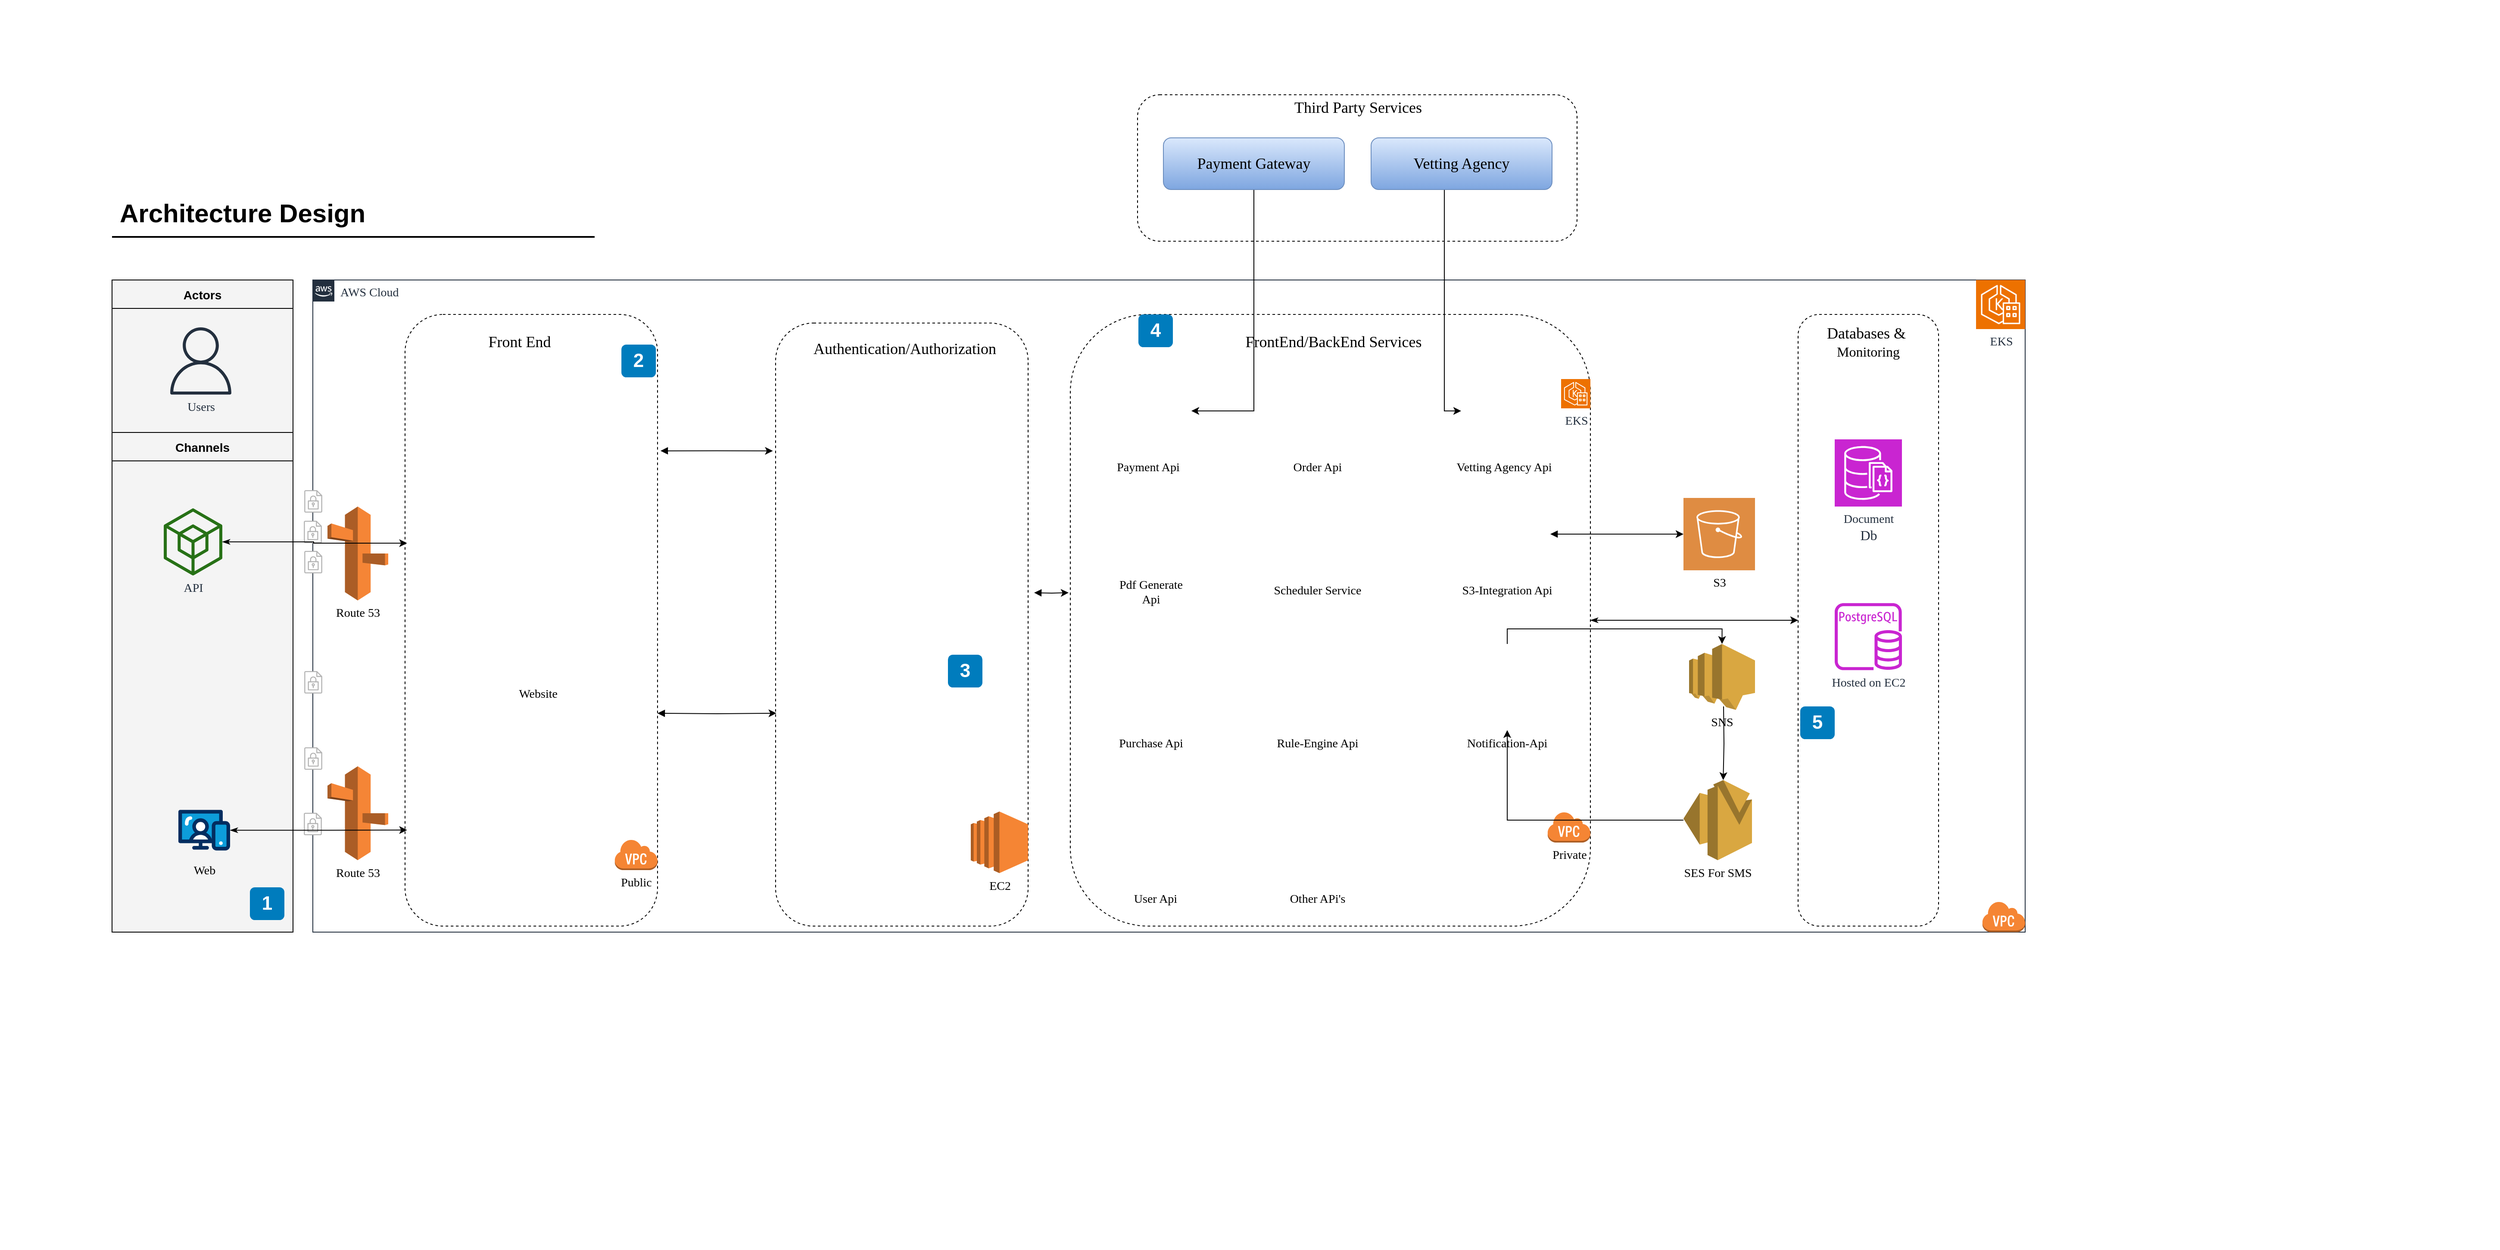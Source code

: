<mxfile version="24.6.5" type="github">
  <diagram id="Ht1M8jgEwFfnCIfOTk4-" name="Page-1">
    <mxGraphModel dx="1975" dy="1622" grid="1" gridSize="10" guides="1" tooltips="1" connect="1" arrows="1" fold="1" page="1" pageScale="1" pageWidth="827" pageHeight="1169" math="0" shadow="0">
      <root>
        <mxCell id="0" />
        <mxCell id="1" parent="0" />
        <mxCell id="jZVaUwOg5UY3L9NAnvdq-71" value="&lt;font style=&quot;font-size: 14px;&quot; face=&quot;Times New Roman&quot;&gt;AWS Cloud&lt;/font&gt;" style="points=[[0,0],[0.25,0],[0.5,0],[0.75,0],[1,0],[1,0.25],[1,0.5],[1,0.75],[1,1],[0.75,1],[0.5,1],[0.25,1],[0,1],[0,0.75],[0,0.5],[0,0.25]];outlineConnect=0;gradientColor=none;html=1;whiteSpace=wrap;fontSize=12;fontStyle=0;shape=mxgraph.aws4.group;grIcon=mxgraph.aws4.group_aws_cloud_alt;strokeColor=#232F3E;fillColor=none;verticalAlign=top;align=left;spacingLeft=30;fontColor=#232F3E;labelBackgroundColor=none;container=1;pointerEvents=0;collapsible=0;recursiveResize=0;strokeWidth=1;" parent="1" vertex="1">
          <mxGeometry x="263" y="125" width="1987" height="757" as="geometry" />
        </mxCell>
        <mxCell id="IMjDMDMF1OcJiBSf5i2Z-30" value="" style="rounded=1;whiteSpace=wrap;html=1;dashed=1;" parent="jZVaUwOg5UY3L9NAnvdq-71" vertex="1">
          <mxGeometry x="537" y="50" width="293" height="700" as="geometry" />
        </mxCell>
        <mxCell id="5_xD6uWkECXzV1sG89vk-12" style="edgeStyle=orthogonalEdgeStyle;rounded=0;orthogonalLoop=1;jettySize=auto;html=1;entryX=0;entryY=0.5;entryDx=0;entryDy=0;startArrow=classicThin;startFill=1;" parent="jZVaUwOg5UY3L9NAnvdq-71" source="ylPRggPQVk4RAqtWnenC-111" target="Qnpoebuc5BkSsdDRbeIA-15" edge="1">
          <mxGeometry relative="1" as="geometry" />
        </mxCell>
        <mxCell id="ylPRggPQVk4RAqtWnenC-111" value="" style="rounded=1;whiteSpace=wrap;html=1;dashed=1;" parent="jZVaUwOg5UY3L9NAnvdq-71" vertex="1">
          <mxGeometry x="879" y="40" width="603.5" height="710" as="geometry" />
        </mxCell>
        <mxCell id="ylPRggPQVk4RAqtWnenC-86" value="" style="rounded=1;whiteSpace=wrap;html=1;dashed=1;strokeWidth=1;" parent="jZVaUwOg5UY3L9NAnvdq-71" vertex="1">
          <mxGeometry x="107" y="40" width="293" height="710" as="geometry" />
        </mxCell>
        <mxCell id="ylPRggPQVk4RAqtWnenC-83" value="&lt;font style=&quot;font-size: 14px;&quot; face=&quot;Times New Roman&quot;&gt;EKS&lt;/font&gt;" style="sketch=0;points=[[0,0,0],[0.25,0,0],[0.5,0,0],[0.75,0,0],[1,0,0],[0,1,0],[0.25,1,0],[0.5,1,0],[0.75,1,0],[1,1,0],[0,0.25,0],[0,0.5,0],[0,0.75,0],[1,0.25,0],[1,0.5,0],[1,0.75,0]];outlineConnect=0;fontColor=#232F3E;fillColor=#ED7100;strokeColor=#ffffff;dashed=0;verticalLabelPosition=bottom;verticalAlign=top;align=center;html=1;fontSize=12;fontStyle=0;aspect=fixed;shape=mxgraph.aws4.resourceIcon;resIcon=mxgraph.aws4.eks_anywhere;" parent="jZVaUwOg5UY3L9NAnvdq-71" vertex="1">
          <mxGeometry x="1930" width="57" height="57" as="geometry" />
        </mxCell>
        <mxCell id="ylPRggPQVk4RAqtWnenC-88" value="&lt;font style=&quot;font-size: 18px;&quot; face=&quot;Times New Roman&quot;&gt;Front End&lt;/font&gt;" style="text;html=1;align=center;verticalAlign=middle;whiteSpace=wrap;rounded=0;" parent="jZVaUwOg5UY3L9NAnvdq-71" vertex="1">
          <mxGeometry x="187" y="57" width="106" height="30" as="geometry" />
        </mxCell>
        <mxCell id="ylPRggPQVk4RAqtWnenC-106" style="edgeStyle=orthogonalEdgeStyle;rounded=0;orthogonalLoop=1;jettySize=auto;html=1;startArrow=block;startFill=1;exitX=1.012;exitY=0.223;exitDx=0;exitDy=0;exitPerimeter=0;entryX=-0.011;entryY=0.212;entryDx=0;entryDy=0;entryPerimeter=0;" parent="jZVaUwOg5UY3L9NAnvdq-71" source="ylPRggPQVk4RAqtWnenC-86" target="IMjDMDMF1OcJiBSf5i2Z-30" edge="1">
          <mxGeometry relative="1" as="geometry">
            <mxPoint x="537" y="200" as="targetPoint" />
          </mxGeometry>
        </mxCell>
        <mxCell id="ylPRggPQVk4RAqtWnenC-89" value="Website" style="shape=image;verticalLabelPosition=bottom;labelBackgroundColor=default;verticalAlign=top;aspect=fixed;imageAspect=0;image=https://www.abrilliants.com/wp-content/uploads/2023/05/1631110818-logo-react-js.png;fontFamily=Times New Roman;fontSize=14;" parent="jZVaUwOg5UY3L9NAnvdq-71" vertex="1">
          <mxGeometry x="117.0" y="275" width="289.15" height="190" as="geometry" />
        </mxCell>
        <mxCell id="ylPRggPQVk4RAqtWnenC-136" style="edgeStyle=orthogonalEdgeStyle;rounded=0;orthogonalLoop=1;jettySize=auto;html=1;startArrow=block;startFill=1;" parent="jZVaUwOg5UY3L9NAnvdq-71" edge="1">
          <mxGeometry relative="1" as="geometry">
            <mxPoint x="877" y="363" as="targetPoint" />
            <mxPoint x="837" y="363" as="sourcePoint" />
          </mxGeometry>
        </mxCell>
        <mxCell id="ylPRggPQVk4RAqtWnenC-103" value="" style="shape=image;verticalLabelPosition=bottom;labelBackgroundColor=default;verticalAlign=top;aspect=fixed;imageAspect=0;image=https://files.readme.io/90e8647-KeyCloak-1.png;rotation=-90;" parent="jZVaUwOg5UY3L9NAnvdq-71" vertex="1">
          <mxGeometry x="447" y="290" width="503.56" height="145" as="geometry" />
        </mxCell>
        <mxCell id="ylPRggPQVk4RAqtWnenC-109" value="&lt;font style=&quot;font-size: 18px;&quot; face=&quot;Times New Roman&quot;&gt;Authentication/Authorization&lt;/font&gt;" style="text;html=1;align=center;verticalAlign=middle;whiteSpace=wrap;rounded=0;" parent="jZVaUwOg5UY3L9NAnvdq-71" vertex="1">
          <mxGeometry x="657" y="65" width="60" height="30" as="geometry" />
        </mxCell>
        <mxCell id="ylPRggPQVk4RAqtWnenC-112" value="&lt;font style=&quot;font-size: 18px;&quot; face=&quot;Times New Roman&quot;&gt;FrontEnd/BackEnd Services&lt;/font&gt;" style="text;html=1;align=center;verticalAlign=middle;whiteSpace=wrap;rounded=0;" parent="jZVaUwOg5UY3L9NAnvdq-71" vertex="1">
          <mxGeometry x="1073" y="57" width="223" height="30" as="geometry" />
        </mxCell>
        <mxCell id="ylPRggPQVk4RAqtWnenC-115" value="Payment Api" style="shape=image;verticalLabelPosition=bottom;labelBackgroundColor=default;verticalAlign=top;aspect=fixed;imageAspect=0;image=https://pbs.twimg.com/profile_images/1235868806079057921/fTL08u_H_400x400.png;fontFamily=Times New Roman;fontSize=14;" parent="jZVaUwOg5UY3L9NAnvdq-71" vertex="1">
          <mxGeometry x="919.5" y="102" width="100" height="100" as="geometry" />
        </mxCell>
        <mxCell id="ylPRggPQVk4RAqtWnenC-123" value="Order Api" style="shape=image;verticalLabelPosition=bottom;labelBackgroundColor=default;verticalAlign=top;aspect=fixed;imageAspect=0;image=https://pbs.twimg.com/profile_images/1235868806079057921/fTL08u_H_400x400.png;fontFamily=Times New Roman;fontSize=14;" parent="jZVaUwOg5UY3L9NAnvdq-71" vertex="1">
          <mxGeometry x="1116" y="102" width="100" height="100" as="geometry" />
        </mxCell>
        <mxCell id="ylPRggPQVk4RAqtWnenC-121" value="Vetting Agency Api" style="shape=image;verticalLabelPosition=bottom;labelBackgroundColor=default;verticalAlign=top;aspect=fixed;imageAspect=0;image=https://pbs.twimg.com/profile_images/1235868806079057921/fTL08u_H_400x400.png;fontFamily=Times New Roman;fontSize=14;" parent="jZVaUwOg5UY3L9NAnvdq-71" vertex="1">
          <mxGeometry x="1332.5" y="102" width="100" height="100" as="geometry" />
        </mxCell>
        <mxCell id="ylPRggPQVk4RAqtWnenC-120" value="Pdf Generate&#xa;Api" style="shape=image;verticalLabelPosition=bottom;labelBackgroundColor=default;verticalAlign=top;aspect=fixed;imageAspect=0;image=https://pbs.twimg.com/profile_images/1235868806079057921/fTL08u_H_400x400.png;fontFamily=Times New Roman;fontSize=14;" parent="jZVaUwOg5UY3L9NAnvdq-71" vertex="1">
          <mxGeometry x="926" y="245" width="93.5" height="93.5" as="geometry" />
        </mxCell>
        <mxCell id="IMjDMDMF1OcJiBSf5i2Z-39" style="edgeStyle=orthogonalEdgeStyle;rounded=0;orthogonalLoop=1;jettySize=auto;html=1;startArrow=block;startFill=1;" parent="jZVaUwOg5UY3L9NAnvdq-71" source="ylPRggPQVk4RAqtWnenC-118" target="IMjDMDMF1OcJiBSf5i2Z-33" edge="1">
          <mxGeometry relative="1" as="geometry" />
        </mxCell>
        <mxCell id="ylPRggPQVk4RAqtWnenC-118" value="S3-Integration Api" style="shape=image;verticalLabelPosition=bottom;labelBackgroundColor=default;verticalAlign=top;aspect=fixed;imageAspect=0;image=https://pbs.twimg.com/profile_images/1235868806079057921/fTL08u_H_400x400.png;fontFamily=Times New Roman;fontSize=14;" parent="jZVaUwOg5UY3L9NAnvdq-71" vertex="1">
          <mxGeometry x="1336" y="245" width="100" height="100" as="geometry" />
        </mxCell>
        <mxCell id="ylPRggPQVk4RAqtWnenC-126" value="Purchase Api" style="shape=image;verticalLabelPosition=bottom;labelBackgroundColor=default;verticalAlign=top;aspect=fixed;imageAspect=0;image=https://pbs.twimg.com/profile_images/1235868806079057921/fTL08u_H_400x400.png;fontFamily=Times New Roman;fontSize=14;" parent="jZVaUwOg5UY3L9NAnvdq-71" vertex="1">
          <mxGeometry x="922.75" y="422.5" width="100" height="100" as="geometry" />
        </mxCell>
        <mxCell id="ylPRggPQVk4RAqtWnenC-124" value="Rule-Engine Api" style="shape=image;verticalLabelPosition=bottom;labelBackgroundColor=default;verticalAlign=top;aspect=fixed;imageAspect=0;image=https://pbs.twimg.com/profile_images/1235868806079057921/fTL08u_H_400x400.png;fontFamily=Times New Roman;fontSize=14;" parent="jZVaUwOg5UY3L9NAnvdq-71" vertex="1">
          <mxGeometry x="1116" y="422.5" width="100" height="100" as="geometry" />
        </mxCell>
        <mxCell id="ylPRggPQVk4RAqtWnenC-128" value="Scheduler Service" style="shape=image;verticalLabelPosition=bottom;labelBackgroundColor=default;verticalAlign=top;aspect=fixed;imageAspect=0;image=https://pbs.twimg.com/profile_images/1235868806079057921/fTL08u_H_400x400.png;fontFamily=Times New Roman;fontSize=14;" parent="jZVaUwOg5UY3L9NAnvdq-71" vertex="1">
          <mxGeometry x="1116" y="245" width="100" height="100" as="geometry" />
        </mxCell>
        <mxCell id="ylPRggPQVk4RAqtWnenC-134" value="Other APi&#39;s" style="shape=image;verticalLabelPosition=bottom;labelBackgroundColor=default;verticalAlign=top;aspect=fixed;imageAspect=0;image=https://pbs.twimg.com/profile_images/1235868806079057921/fTL08u_H_400x400.png;fontFamily=Times New Roman;fontSize=14;" parent="jZVaUwOg5UY3L9NAnvdq-71" vertex="1">
          <mxGeometry x="1116" y="602.75" width="100" height="100" as="geometry" />
        </mxCell>
        <mxCell id="Qnpoebuc5BkSsdDRbeIA-15" value="" style="rounded=1;whiteSpace=wrap;html=1;dashed=1;" parent="jZVaUwOg5UY3L9NAnvdq-71" vertex="1">
          <mxGeometry x="1723.5" y="40" width="163" height="710" as="geometry" />
        </mxCell>
        <mxCell id="Qnpoebuc5BkSsdDRbeIA-16" value="&lt;font face=&quot;Times New Roman&quot; style=&quot;font-size: 18px;&quot;&gt;Databases&amp;nbsp;&lt;span style=&quot;background-color: initial;&quot;&gt;&amp;amp;&amp;nbsp;&lt;/span&gt;&lt;/font&gt;&lt;div&gt;&lt;span style=&quot;background-color: initial;&quot;&gt;&lt;font face=&quot;CHlkQAuAmhFNKeAgZXGK&quot; style=&quot;&quot; size=&quot;3&quot;&gt;Monitoring&lt;/font&gt;&lt;/span&gt;&lt;/div&gt;" style="text;html=1;align=center;verticalAlign=middle;whiteSpace=wrap;rounded=0;" parent="jZVaUwOg5UY3L9NAnvdq-71" vertex="1">
          <mxGeometry x="1710" y="57" width="190" height="30" as="geometry" />
        </mxCell>
        <mxCell id="Qnpoebuc5BkSsdDRbeIA-18" value="&lt;font style=&quot;font-size: 14px;&quot; face=&quot;Times New Roman&quot;&gt;Document&lt;/font&gt;&lt;div&gt;&lt;font size=&quot;3&quot; face=&quot;LqM_pRcODi-56d-U26VV&quot;&gt;Db&lt;/font&gt;&lt;/div&gt;" style="sketch=0;points=[[0,0,0],[0.25,0,0],[0.5,0,0],[0.75,0,0],[1,0,0],[0,1,0],[0.25,1,0],[0.5,1,0],[0.75,1,0],[1,1,0],[0,0.25,0],[0,0.5,0],[0,0.75,0],[1,0.25,0],[1,0.5,0],[1,0.75,0]];outlineConnect=0;fontColor=#232F3E;fillColor=#C925D1;strokeColor=#ffffff;dashed=0;verticalLabelPosition=bottom;verticalAlign=top;align=center;html=1;fontSize=12;fontStyle=0;aspect=fixed;shape=mxgraph.aws4.resourceIcon;resIcon=mxgraph.aws4.documentdb_with_mongodb_compatibility;" parent="jZVaUwOg5UY3L9NAnvdq-71" vertex="1">
          <mxGeometry x="1766" y="185" width="78" height="78" as="geometry" />
        </mxCell>
        <mxCell id="Qnpoebuc5BkSsdDRbeIA-20" value="&lt;font style=&quot;font-size: 14px;&quot; face=&quot;Times New Roman&quot;&gt;Hosted on EC2&lt;/font&gt;" style="sketch=0;outlineConnect=0;fontColor=#232F3E;gradientColor=none;fillColor=#C925D1;strokeColor=none;dashed=0;verticalLabelPosition=bottom;verticalAlign=top;align=center;html=1;fontSize=12;fontStyle=0;aspect=fixed;pointerEvents=1;shape=mxgraph.aws4.rds_postgresql_instance;" parent="jZVaUwOg5UY3L9NAnvdq-71" vertex="1">
          <mxGeometry x="1766" y="375" width="78" height="78" as="geometry" />
        </mxCell>
        <mxCell id="Qnpoebuc5BkSsdDRbeIA-23" value="" style="shape=image;verticalLabelPosition=bottom;labelBackgroundColor=default;verticalAlign=top;aspect=fixed;imageAspect=0;image=https://flowygo.com/wp-content/uploads/2021/12/ELK_stack.png;" parent="jZVaUwOg5UY3L9NAnvdq-71" vertex="1">
          <mxGeometry x="1746.5" y="553" width="132" height="132" as="geometry" />
        </mxCell>
        <mxCell id="ylPRggPQVk4RAqtWnenC-133" value="Notification-Api" style="shape=image;verticalLabelPosition=bottom;labelBackgroundColor=default;verticalAlign=top;aspect=fixed;imageAspect=0;image=https://pbs.twimg.com/profile_images/1235868806079057921/fTL08u_H_400x400.png;fontFamily=Times New Roman;fontSize=14;" parent="jZVaUwOg5UY3L9NAnvdq-71" vertex="1">
          <mxGeometry x="1336" y="422.5" width="100" height="100" as="geometry" />
        </mxCell>
        <mxCell id="IMjDMDMF1OcJiBSf5i2Z-10" value="" style="outlineConnect=0;dashed=0;verticalLabelPosition=bottom;verticalAlign=top;align=center;html=1;shape=mxgraph.aws3.virtual_private_cloud;fillColor=#F58534;gradientColor=none;" parent="jZVaUwOg5UY3L9NAnvdq-71" vertex="1">
          <mxGeometry x="1937" y="721" width="50" height="36" as="geometry" />
        </mxCell>
        <mxCell id="IMjDMDMF1OcJiBSf5i2Z-11" value="&lt;font style=&quot;font-size: 14px;&quot; face=&quot;Times New Roman&quot;&gt;EKS&lt;/font&gt;" style="sketch=0;points=[[0,0,0],[0.25,0,0],[0.5,0,0],[0.75,0,0],[1,0,0],[0,1,0],[0.25,1,0],[0.5,1,0],[0.75,1,0],[1,1,0],[0,0.25,0],[0,0.5,0],[0,0.75,0],[1,0.25,0],[1,0.5,0],[1,0.75,0]];outlineConnect=0;fontColor=#232F3E;fillColor=#ED7100;strokeColor=#ffffff;dashed=0;verticalLabelPosition=bottom;verticalAlign=top;align=center;html=1;fontSize=12;fontStyle=0;aspect=fixed;shape=mxgraph.aws4.resourceIcon;resIcon=mxgraph.aws4.eks_anywhere;" parent="jZVaUwOg5UY3L9NAnvdq-71" vertex="1">
          <mxGeometry x="1448.5" y="115" width="34" height="34" as="geometry" />
        </mxCell>
        <mxCell id="IMjDMDMF1OcJiBSf5i2Z-13" value="&lt;font style=&quot;font-size: 14px;&quot; face=&quot;Times New Roman&quot;&gt;Public&lt;/font&gt;" style="outlineConnect=0;dashed=0;verticalLabelPosition=bottom;verticalAlign=top;align=center;html=1;shape=mxgraph.aws3.virtual_private_cloud;fillColor=#F58534;gradientColor=none;" parent="jZVaUwOg5UY3L9NAnvdq-71" vertex="1">
          <mxGeometry x="350" y="649" width="50" height="36" as="geometry" />
        </mxCell>
        <mxCell id="IMjDMDMF1OcJiBSf5i2Z-14" value="&lt;font style=&quot;font-size: 14px;&quot; face=&quot;Times New Roman&quot;&gt;Private&lt;/font&gt;" style="outlineConnect=0;dashed=0;verticalLabelPosition=bottom;verticalAlign=top;align=center;html=1;shape=mxgraph.aws3.virtual_private_cloud;fillColor=#F58534;gradientColor=none;" parent="jZVaUwOg5UY3L9NAnvdq-71" vertex="1">
          <mxGeometry x="1432.5" y="617" width="50" height="36" as="geometry" />
        </mxCell>
        <mxCell id="IMjDMDMF1OcJiBSf5i2Z-15" value="2" style="rounded=1;whiteSpace=wrap;html=1;fillColor=#007CBD;strokeColor=none;fontColor=#FFFFFF;fontStyle=1;fontSize=22;labelBackgroundColor=none;" parent="jZVaUwOg5UY3L9NAnvdq-71" vertex="1">
          <mxGeometry x="358.08" y="75" width="40" height="38" as="geometry" />
        </mxCell>
        <mxCell id="IMjDMDMF1OcJiBSf5i2Z-16" value="3" style="rounded=1;whiteSpace=wrap;html=1;fillColor=#007CBD;strokeColor=none;fontColor=#FFFFFF;fontStyle=1;fontSize=22;labelBackgroundColor=none;" parent="jZVaUwOg5UY3L9NAnvdq-71" vertex="1">
          <mxGeometry x="737" y="435" width="40" height="38" as="geometry" />
        </mxCell>
        <mxCell id="IMjDMDMF1OcJiBSf5i2Z-17" value="4" style="rounded=1;whiteSpace=wrap;html=1;fillColor=#007CBD;strokeColor=none;fontColor=#FFFFFF;fontStyle=1;fontSize=22;labelBackgroundColor=none;" parent="jZVaUwOg5UY3L9NAnvdq-71" vertex="1">
          <mxGeometry x="958" y="40" width="40" height="38" as="geometry" />
        </mxCell>
        <mxCell id="IMjDMDMF1OcJiBSf5i2Z-19" value="5" style="rounded=1;whiteSpace=wrap;html=1;fillColor=#007CBD;strokeColor=none;fontColor=#FFFFFF;fontStyle=1;fontSize=22;labelBackgroundColor=none;" parent="jZVaUwOg5UY3L9NAnvdq-71" vertex="1">
          <mxGeometry x="1726" y="495" width="40" height="38" as="geometry" />
        </mxCell>
        <mxCell id="IMjDMDMF1OcJiBSf5i2Z-21" value="&lt;font style=&quot;font-size: 14px;&quot; face=&quot;Times New Roman&quot;&gt;SNS&lt;/font&gt;" style="outlineConnect=0;dashed=0;verticalLabelPosition=bottom;verticalAlign=top;align=center;html=1;shape=mxgraph.aws3.sns;fillColor=#D9A741;gradientColor=none;" parent="jZVaUwOg5UY3L9NAnvdq-71" vertex="1">
          <mxGeometry x="1597" y="422.5" width="76.5" height="76.5" as="geometry" />
        </mxCell>
        <mxCell id="IMjDMDMF1OcJiBSf5i2Z-27" style="edgeStyle=orthogonalEdgeStyle;rounded=0;orthogonalLoop=1;jettySize=auto;html=1;" parent="jZVaUwOg5UY3L9NAnvdq-71" source="IMjDMDMF1OcJiBSf5i2Z-22" target="ylPRggPQVk4RAqtWnenC-133" edge="1">
          <mxGeometry relative="1" as="geometry" />
        </mxCell>
        <mxCell id="IMjDMDMF1OcJiBSf5i2Z-22" value="&lt;font style=&quot;font-size: 14px;&quot; face=&quot;Times New Roman&quot;&gt;SES For SMS&lt;/font&gt;" style="outlineConnect=0;dashed=0;verticalLabelPosition=bottom;verticalAlign=top;align=center;html=1;shape=mxgraph.aws3.ses;fillColor=#D9A741;gradientColor=none;" parent="jZVaUwOg5UY3L9NAnvdq-71" vertex="1">
          <mxGeometry x="1590.5" y="580.5" width="79.5" height="93" as="geometry" />
        </mxCell>
        <mxCell id="IMjDMDMF1OcJiBSf5i2Z-25" style="edgeStyle=orthogonalEdgeStyle;rounded=0;orthogonalLoop=1;jettySize=auto;html=1;entryX=0.5;entryY=0;entryDx=0;entryDy=0;entryPerimeter=0;exitX=0.5;exitY=0;exitDx=0;exitDy=0;" parent="jZVaUwOg5UY3L9NAnvdq-71" source="ylPRggPQVk4RAqtWnenC-133" target="IMjDMDMF1OcJiBSf5i2Z-21" edge="1">
          <mxGeometry relative="1" as="geometry">
            <Array as="points">
              <mxPoint x="1386" y="405" />
              <mxPoint x="1635" y="405" />
            </Array>
          </mxGeometry>
        </mxCell>
        <mxCell id="IMjDMDMF1OcJiBSf5i2Z-31" value="&lt;font style=&quot;font-size: 14px;&quot; face=&quot;Times New Roman&quot;&gt;EC2&lt;/font&gt;" style="outlineConnect=0;dashed=0;verticalLabelPosition=bottom;verticalAlign=top;align=center;html=1;shape=mxgraph.aws3.ec2;fillColor=#F58534;gradientColor=none;" parent="jZVaUwOg5UY3L9NAnvdq-71" vertex="1">
          <mxGeometry x="763.5" y="617" width="66.5" height="71.5" as="geometry" />
        </mxCell>
        <mxCell id="IMjDMDMF1OcJiBSf5i2Z-33" value="&lt;font style=&quot;font-size: 14px;&quot; face=&quot;Times New Roman&quot;&gt;S3&lt;/font&gt;" style="sketch=0;pointerEvents=1;shadow=0;dashed=0;html=1;strokeColor=none;fillColor=#DF8C42;labelPosition=center;verticalLabelPosition=bottom;verticalAlign=top;align=center;outlineConnect=0;shape=mxgraph.veeam2.aws_s3;" parent="jZVaUwOg5UY3L9NAnvdq-71" vertex="1">
          <mxGeometry x="1590.5" y="253" width="83" height="84" as="geometry" />
        </mxCell>
        <mxCell id="cMik-zeGw30TggDrTdBn-1" value="&lt;font style=&quot;font-size: 14px;&quot; face=&quot;Times New Roman&quot;&gt;Route 53&lt;/font&gt;" style="outlineConnect=0;dashed=0;verticalLabelPosition=bottom;verticalAlign=top;align=center;html=1;shape=mxgraph.aws3.route_53;fillColor=#F58536;gradientColor=none;" parent="jZVaUwOg5UY3L9NAnvdq-71" vertex="1">
          <mxGeometry x="17" y="564.5" width="70.5" height="109" as="geometry" />
        </mxCell>
        <mxCell id="5_xD6uWkECXzV1sG89vk-7" style="edgeStyle=orthogonalEdgeStyle;rounded=0;orthogonalLoop=1;jettySize=auto;html=1;entryX=0.003;entryY=0.647;entryDx=0;entryDy=0;entryPerimeter=0;startArrow=block;startFill=1;exitX=1.012;exitY=0.223;exitDx=0;exitDy=0;exitPerimeter=0;" parent="jZVaUwOg5UY3L9NAnvdq-71" target="IMjDMDMF1OcJiBSf5i2Z-30" edge="1">
          <mxGeometry relative="1" as="geometry">
            <mxPoint x="400" y="503" as="sourcePoint" />
            <mxPoint x="619" y="505" as="targetPoint" />
          </mxGeometry>
        </mxCell>
        <mxCell id="5_xD6uWkECXzV1sG89vk-10" value="&lt;font style=&quot;font-size: 14px;&quot; face=&quot;Times New Roman&quot;&gt;Route 53&lt;/font&gt;" style="outlineConnect=0;dashed=0;verticalLabelPosition=bottom;verticalAlign=top;align=center;html=1;shape=mxgraph.aws3.route_53;fillColor=#F58536;gradientColor=none;" parent="jZVaUwOg5UY3L9NAnvdq-71" vertex="1">
          <mxGeometry x="17" y="263" width="70.5" height="109" as="geometry" />
        </mxCell>
        <mxCell id="J08mDbE87w5sPPloUHhq-1" style="edgeStyle=orthogonalEdgeStyle;rounded=0;orthogonalLoop=1;jettySize=auto;html=1;entryX=0.58;entryY=0;entryDx=0;entryDy=0;entryPerimeter=0;" edge="1" parent="jZVaUwOg5UY3L9NAnvdq-71" target="IMjDMDMF1OcJiBSf5i2Z-22">
          <mxGeometry relative="1" as="geometry">
            <mxPoint x="1637" y="495" as="sourcePoint" />
          </mxGeometry>
        </mxCell>
        <mxCell id="J08mDbE87w5sPPloUHhq-4" value="User Api" style="shape=image;verticalLabelPosition=bottom;labelBackgroundColor=default;verticalAlign=top;aspect=fixed;imageAspect=0;image=https://pbs.twimg.com/profile_images/1235868806079057921/fTL08u_H_400x400.png;fontFamily=Times New Roman;fontSize=14;" vertex="1" parent="jZVaUwOg5UY3L9NAnvdq-71">
          <mxGeometry x="928" y="602.75" width="100" height="100" as="geometry" />
        </mxCell>
        <mxCell id="-QjtrjUzRDEMRZ5MF8oH-47" value="Architecture Design" style="text;html=1;resizable=0;points=[];autosize=1;align=left;verticalAlign=top;spacingTop=-4;fontSize=30;fontStyle=1;labelBackgroundColor=none;" parent="1" vertex="1">
          <mxGeometry x="36.5" y="26.5" width="290" height="40" as="geometry" />
        </mxCell>
        <mxCell id="SCVMTBWpLvtzJIhz15lM-1" value="" style="line;strokeWidth=2;html=1;fontSize=14;labelBackgroundColor=none;" parent="1" vertex="1">
          <mxGeometry x="30" y="70" width="560" height="10" as="geometry" />
        </mxCell>
        <mxCell id="jZVaUwOg5UY3L9NAnvdq-59" value="Actors" style="swimlane;fontSize=14;align=center;swimlaneFillColor=#f4f4f4;fillColor=#f4f4f4;startSize=33;container=1;pointerEvents=0;collapsible=0;recursiveResize=0;" parent="1" vertex="1">
          <mxGeometry x="30" y="125" width="210" height="177" as="geometry" />
        </mxCell>
        <mxCell id="jZVaUwOg5UY3L9NAnvdq-60" value="&lt;font face=&quot;Times New Roman&quot;&gt;&lt;span style=&quot;font-size: 14px;&quot;&gt;Users&lt;/span&gt;&lt;/font&gt;" style="outlineConnect=0;fontColor=#232F3E;gradientColor=none;fillColor=#232F3E;strokeColor=none;dashed=0;verticalLabelPosition=bottom;verticalAlign=top;align=center;html=1;fontSize=12;fontStyle=0;aspect=fixed;pointerEvents=1;shape=mxgraph.aws4.user;labelBackgroundColor=none;" parent="jZVaUwOg5UY3L9NAnvdq-59" vertex="1">
          <mxGeometry x="64" y="55" width="78" height="78" as="geometry" />
        </mxCell>
        <mxCell id="jZVaUwOg5UY3L9NAnvdq-62" value="Channels" style="swimlane;fontSize=14;align=center;swimlaneFillColor=#f4f4f4;fillColor=#f4f4f4;startSize=33;container=1;pointerEvents=0;collapsible=0;recursiveResize=0;" parent="1" vertex="1">
          <mxGeometry x="30" y="302" width="210" height="580" as="geometry" />
        </mxCell>
        <mxCell id="jZVaUwOg5UY3L9NAnvdq-95" value="&lt;font style=&quot;font-size: 14px;&quot; face=&quot;Times New Roman&quot;&gt;API&lt;/font&gt;" style="outlineConnect=0;fontColor=#232F3E;gradientColor=none;fillColor=#277116;strokeColor=none;dashed=0;verticalLabelPosition=bottom;verticalAlign=top;align=center;html=1;fontSize=12;fontStyle=0;aspect=fixed;pointerEvents=1;shape=mxgraph.aws4.external_sdk;labelBackgroundColor=none;" parent="jZVaUwOg5UY3L9NAnvdq-62" vertex="1">
          <mxGeometry x="60" y="88" width="68" height="78" as="geometry" />
        </mxCell>
        <mxCell id="jZVaUwOg5UY3L9NAnvdq-101" value="1" style="rounded=1;whiteSpace=wrap;html=1;fillColor=#007CBD;strokeColor=none;fontColor=#FFFFFF;fontStyle=1;fontSize=22;labelBackgroundColor=none;" parent="jZVaUwOg5UY3L9NAnvdq-62" vertex="1">
          <mxGeometry x="160" y="528" width="40" height="38" as="geometry" />
        </mxCell>
        <mxCell id="ylPRggPQVk4RAqtWnenC-81" value="&lt;font style=&quot;font-size: 14px;&quot; face=&quot;Times New Roman&quot;&gt;Web&lt;/font&gt;" style="verticalLabelPosition=bottom;aspect=fixed;html=1;shape=mxgraph.salesforce.web;" parent="jZVaUwOg5UY3L9NAnvdq-62" vertex="1">
          <mxGeometry x="77" y="438" width="60" height="47.4" as="geometry" />
        </mxCell>
        <mxCell id="jZVaUwOg5UY3L9NAnvdq-163" value="" style="group" parent="1" vertex="1" connectable="0">
          <mxGeometry x="252.5" y="743.5" width="21" height="26" as="geometry" />
        </mxCell>
        <mxCell id="jZVaUwOg5UY3L9NAnvdq-162" value="" style="rounded=0;whiteSpace=wrap;html=1;labelBackgroundColor=#ffffff;fontSize=14;align=center;strokeColor=none;" parent="jZVaUwOg5UY3L9NAnvdq-163" vertex="1">
          <mxGeometry width="21" height="26" as="geometry" />
        </mxCell>
        <mxCell id="jZVaUwOg5UY3L9NAnvdq-161" value="" style="outlineConnect=0;fontColor=#232F3E;gradientColor=none;fillColor=#B3B3B3;strokeColor=none;dashed=0;verticalLabelPosition=bottom;verticalAlign=top;align=center;html=1;fontSize=12;fontStyle=0;aspect=fixed;pointerEvents=1;shape=mxgraph.aws4.encrypted_data;labelBackgroundColor=#ffffff;" parent="jZVaUwOg5UY3L9NAnvdq-163" vertex="1">
          <mxGeometry width="21" height="26" as="geometry" />
        </mxCell>
        <mxCell id="jZVaUwOg5UY3L9NAnvdq-164" value="" style="group" parent="1" vertex="1" connectable="0">
          <mxGeometry x="253.0" y="667.5" width="21" height="26" as="geometry" />
        </mxCell>
        <mxCell id="jZVaUwOg5UY3L9NAnvdq-165" value="" style="rounded=0;whiteSpace=wrap;html=1;labelBackgroundColor=#ffffff;fontSize=14;align=center;strokeColor=none;" parent="jZVaUwOg5UY3L9NAnvdq-164" vertex="1">
          <mxGeometry width="21" height="26" as="geometry" />
        </mxCell>
        <mxCell id="jZVaUwOg5UY3L9NAnvdq-166" value="" style="outlineConnect=0;fontColor=#232F3E;gradientColor=none;fillColor=#B3B3B3;strokeColor=none;dashed=0;verticalLabelPosition=bottom;verticalAlign=top;align=center;html=1;fontSize=12;fontStyle=0;aspect=fixed;pointerEvents=1;shape=mxgraph.aws4.encrypted_data;labelBackgroundColor=#ffffff;" parent="jZVaUwOg5UY3L9NAnvdq-164" vertex="1">
          <mxGeometry width="21" height="26" as="geometry" />
        </mxCell>
        <mxCell id="jZVaUwOg5UY3L9NAnvdq-167" value="" style="group" parent="1" vertex="1" connectable="0">
          <mxGeometry x="253.0" y="579" width="21" height="26" as="geometry" />
        </mxCell>
        <mxCell id="jZVaUwOg5UY3L9NAnvdq-168" value="" style="rounded=0;whiteSpace=wrap;html=1;labelBackgroundColor=#ffffff;fontSize=14;align=center;strokeColor=none;" parent="jZVaUwOg5UY3L9NAnvdq-167" vertex="1">
          <mxGeometry width="21" height="26" as="geometry" />
        </mxCell>
        <mxCell id="jZVaUwOg5UY3L9NAnvdq-169" value="" style="outlineConnect=0;fontColor=#232F3E;gradientColor=none;fillColor=#B3B3B3;strokeColor=none;dashed=0;verticalLabelPosition=bottom;verticalAlign=top;align=center;html=1;fontSize=12;fontStyle=0;aspect=fixed;pointerEvents=1;shape=mxgraph.aws4.encrypted_data;labelBackgroundColor=#ffffff;" parent="jZVaUwOg5UY3L9NAnvdq-167" vertex="1">
          <mxGeometry width="21" height="26" as="geometry" />
        </mxCell>
        <mxCell id="jZVaUwOg5UY3L9NAnvdq-170" value="" style="group" parent="1" vertex="1" connectable="0">
          <mxGeometry x="253.0" y="439.5" width="21" height="26" as="geometry" />
        </mxCell>
        <mxCell id="jZVaUwOg5UY3L9NAnvdq-171" value="" style="rounded=0;whiteSpace=wrap;html=1;labelBackgroundColor=#ffffff;fontSize=14;align=center;strokeColor=none;" parent="jZVaUwOg5UY3L9NAnvdq-170" vertex="1">
          <mxGeometry width="21" height="26" as="geometry" />
        </mxCell>
        <mxCell id="jZVaUwOg5UY3L9NAnvdq-172" value="" style="outlineConnect=0;fontColor=#232F3E;gradientColor=none;fillColor=#B3B3B3;strokeColor=none;dashed=0;verticalLabelPosition=bottom;verticalAlign=top;align=center;html=1;fontSize=12;fontStyle=0;aspect=fixed;pointerEvents=1;shape=mxgraph.aws4.encrypted_data;labelBackgroundColor=#ffffff;" parent="jZVaUwOg5UY3L9NAnvdq-170" vertex="1">
          <mxGeometry width="21" height="26" as="geometry" />
        </mxCell>
        <mxCell id="jZVaUwOg5UY3L9NAnvdq-173" value="" style="group" parent="1" vertex="1" connectable="0">
          <mxGeometry x="252.5" y="404.5" width="21" height="26" as="geometry" />
        </mxCell>
        <mxCell id="jZVaUwOg5UY3L9NAnvdq-174" value="" style="rounded=0;whiteSpace=wrap;html=1;labelBackgroundColor=#ffffff;fontSize=14;align=center;strokeColor=none;" parent="jZVaUwOg5UY3L9NAnvdq-173" vertex="1">
          <mxGeometry width="21" height="26" as="geometry" />
        </mxCell>
        <mxCell id="jZVaUwOg5UY3L9NAnvdq-175" value="" style="outlineConnect=0;fontColor=#232F3E;gradientColor=none;fillColor=#B3B3B3;strokeColor=none;dashed=0;verticalLabelPosition=bottom;verticalAlign=top;align=center;html=1;fontSize=12;fontStyle=0;aspect=fixed;pointerEvents=1;shape=mxgraph.aws4.encrypted_data;labelBackgroundColor=#ffffff;" parent="jZVaUwOg5UY3L9NAnvdq-173" vertex="1">
          <mxGeometry width="21" height="26" as="geometry" />
        </mxCell>
        <mxCell id="jZVaUwOg5UY3L9NAnvdq-176" value="" style="group" parent="1" vertex="1" connectable="0">
          <mxGeometry x="253.0" y="369" width="21" height="26" as="geometry" />
        </mxCell>
        <mxCell id="jZVaUwOg5UY3L9NAnvdq-177" value="" style="rounded=0;whiteSpace=wrap;html=1;labelBackgroundColor=#ffffff;fontSize=14;align=center;strokeColor=none;" parent="jZVaUwOg5UY3L9NAnvdq-176" vertex="1">
          <mxGeometry width="21" height="26" as="geometry" />
        </mxCell>
        <mxCell id="jZVaUwOg5UY3L9NAnvdq-178" value="" style="outlineConnect=0;fontColor=#232F3E;gradientColor=none;fillColor=#B3B3B3;strokeColor=none;dashed=0;verticalLabelPosition=bottom;verticalAlign=top;align=center;html=1;fontSize=12;fontStyle=0;aspect=fixed;pointerEvents=1;shape=mxgraph.aws4.encrypted_data;labelBackgroundColor=#ffffff;" parent="jZVaUwOg5UY3L9NAnvdq-176" vertex="1">
          <mxGeometry width="21" height="26" as="geometry" />
        </mxCell>
        <mxCell id="cMik-zeGw30TggDrTdBn-8" value="&amp;nbsp;&amp;nbsp;" style="text;html=1;align=center;verticalAlign=middle;whiteSpace=wrap;rounded=0;" parent="1" vertex="1">
          <mxGeometry x="1670" y="-200" width="60" height="30" as="geometry" />
        </mxCell>
        <mxCell id="cMik-zeGw30TggDrTdBn-9" value="&amp;nbsp;&amp;nbsp;" style="text;html=1;align=center;verticalAlign=middle;whiteSpace=wrap;rounded=0;" parent="1" vertex="1">
          <mxGeometry x="1641" y="1100" width="60" height="30" as="geometry" />
        </mxCell>
        <mxCell id="cMik-zeGw30TggDrTdBn-10" value="&amp;nbsp;&amp;nbsp;" style="text;html=1;align=center;verticalAlign=middle;whiteSpace=wrap;rounded=0;" parent="1" vertex="1">
          <mxGeometry x="2740" y="628" width="60" height="30" as="geometry" />
        </mxCell>
        <mxCell id="cMik-zeGw30TggDrTdBn-11" value="&amp;nbsp;&amp;nbsp;" style="text;html=1;align=center;verticalAlign=middle;whiteSpace=wrap;rounded=0;" parent="1" vertex="1">
          <mxGeometry x="-100" y="598" width="60" height="30" as="geometry" />
        </mxCell>
        <mxCell id="tzuz4KldsAJs12SHbYPI-1" value="&amp;nbsp;&amp;nbsp;" style="text;html=1;align=center;verticalAlign=middle;whiteSpace=wrap;rounded=0;" parent="1" vertex="1">
          <mxGeometry x="487" y="1220" width="60" height="30" as="geometry" />
        </mxCell>
        <mxCell id="tzuz4KldsAJs12SHbYPI-2" value="&amp;nbsp;&amp;nbsp;" style="text;html=1;align=center;verticalAlign=middle;whiteSpace=wrap;rounded=0;" parent="1" vertex="1">
          <mxGeometry x="1670" y="1220" width="60" height="30" as="geometry" />
        </mxCell>
        <mxCell id="5_xD6uWkECXzV1sG89vk-2" value="" style="rounded=1;whiteSpace=wrap;html=1;dashed=1;" parent="1" vertex="1">
          <mxGeometry x="1220" y="-90" width="510" height="170" as="geometry" />
        </mxCell>
        <mxCell id="J08mDbE87w5sPPloUHhq-2" style="edgeStyle=orthogonalEdgeStyle;rounded=0;orthogonalLoop=1;jettySize=auto;html=1;entryX=0.008;entryY=0.843;entryDx=0;entryDy=0;entryPerimeter=0;startArrow=classicThin;startFill=1;" edge="1" parent="1" source="ylPRggPQVk4RAqtWnenC-81" target="ylPRggPQVk4RAqtWnenC-86">
          <mxGeometry relative="1" as="geometry" />
        </mxCell>
        <mxCell id="J08mDbE87w5sPPloUHhq-3" style="edgeStyle=orthogonalEdgeStyle;rounded=0;orthogonalLoop=1;jettySize=auto;html=1;entryX=0.008;entryY=0.374;entryDx=0;entryDy=0;entryPerimeter=0;startArrow=classicThin;startFill=1;" edge="1" parent="1" source="jZVaUwOg5UY3L9NAnvdq-95" target="ylPRggPQVk4RAqtWnenC-86">
          <mxGeometry relative="1" as="geometry" />
        </mxCell>
        <mxCell id="J08mDbE87w5sPPloUHhq-8" style="edgeStyle=orthogonalEdgeStyle;rounded=0;orthogonalLoop=1;jettySize=auto;html=1;entryX=1;entryY=0.5;entryDx=0;entryDy=0;" edge="1" parent="1" source="J08mDbE87w5sPPloUHhq-6" target="ylPRggPQVk4RAqtWnenC-115">
          <mxGeometry relative="1" as="geometry" />
        </mxCell>
        <mxCell id="J08mDbE87w5sPPloUHhq-6" value="&lt;span style=&quot;font-family: &amp;quot;Times New Roman&amp;quot;; font-size: 18px;&quot;&gt;Payment Gateway&lt;/span&gt;" style="rounded=1;whiteSpace=wrap;html=1;fillColor=#dae8fc;gradientColor=#7ea6e0;strokeColor=#6c8ebf;" vertex="1" parent="1">
          <mxGeometry x="1250" y="-40" width="210" height="60" as="geometry" />
        </mxCell>
        <mxCell id="J08mDbE87w5sPPloUHhq-11" style="edgeStyle=orthogonalEdgeStyle;rounded=0;orthogonalLoop=1;jettySize=auto;html=1;entryX=0;entryY=0.5;entryDx=0;entryDy=0;" edge="1" parent="1" source="J08mDbE87w5sPPloUHhq-7" target="ylPRggPQVk4RAqtWnenC-121">
          <mxGeometry relative="1" as="geometry">
            <Array as="points">
              <mxPoint x="1576" y="277" />
            </Array>
          </mxGeometry>
        </mxCell>
        <mxCell id="J08mDbE87w5sPPloUHhq-7" value="&lt;span style=&quot;font-family: &amp;quot;Times New Roman&amp;quot;; font-size: 18px;&quot;&gt;Vetting Agency&lt;/span&gt;" style="rounded=1;whiteSpace=wrap;html=1;fillColor=#dae8fc;gradientColor=#7ea6e0;strokeColor=#6c8ebf;" vertex="1" parent="1">
          <mxGeometry x="1491" y="-40" width="210" height="60" as="geometry" />
        </mxCell>
        <mxCell id="J08mDbE87w5sPPloUHhq-12" value="&lt;font style=&quot;font-size: 18px;&quot; face=&quot;Times New Roman&quot;&gt;Third Party Services&lt;/font&gt;" style="text;html=1;align=center;verticalAlign=middle;whiteSpace=wrap;rounded=0;" vertex="1" parent="1">
          <mxGeometry x="1311" y="-90" width="330" height="30" as="geometry" />
        </mxCell>
      </root>
    </mxGraphModel>
  </diagram>
</mxfile>
